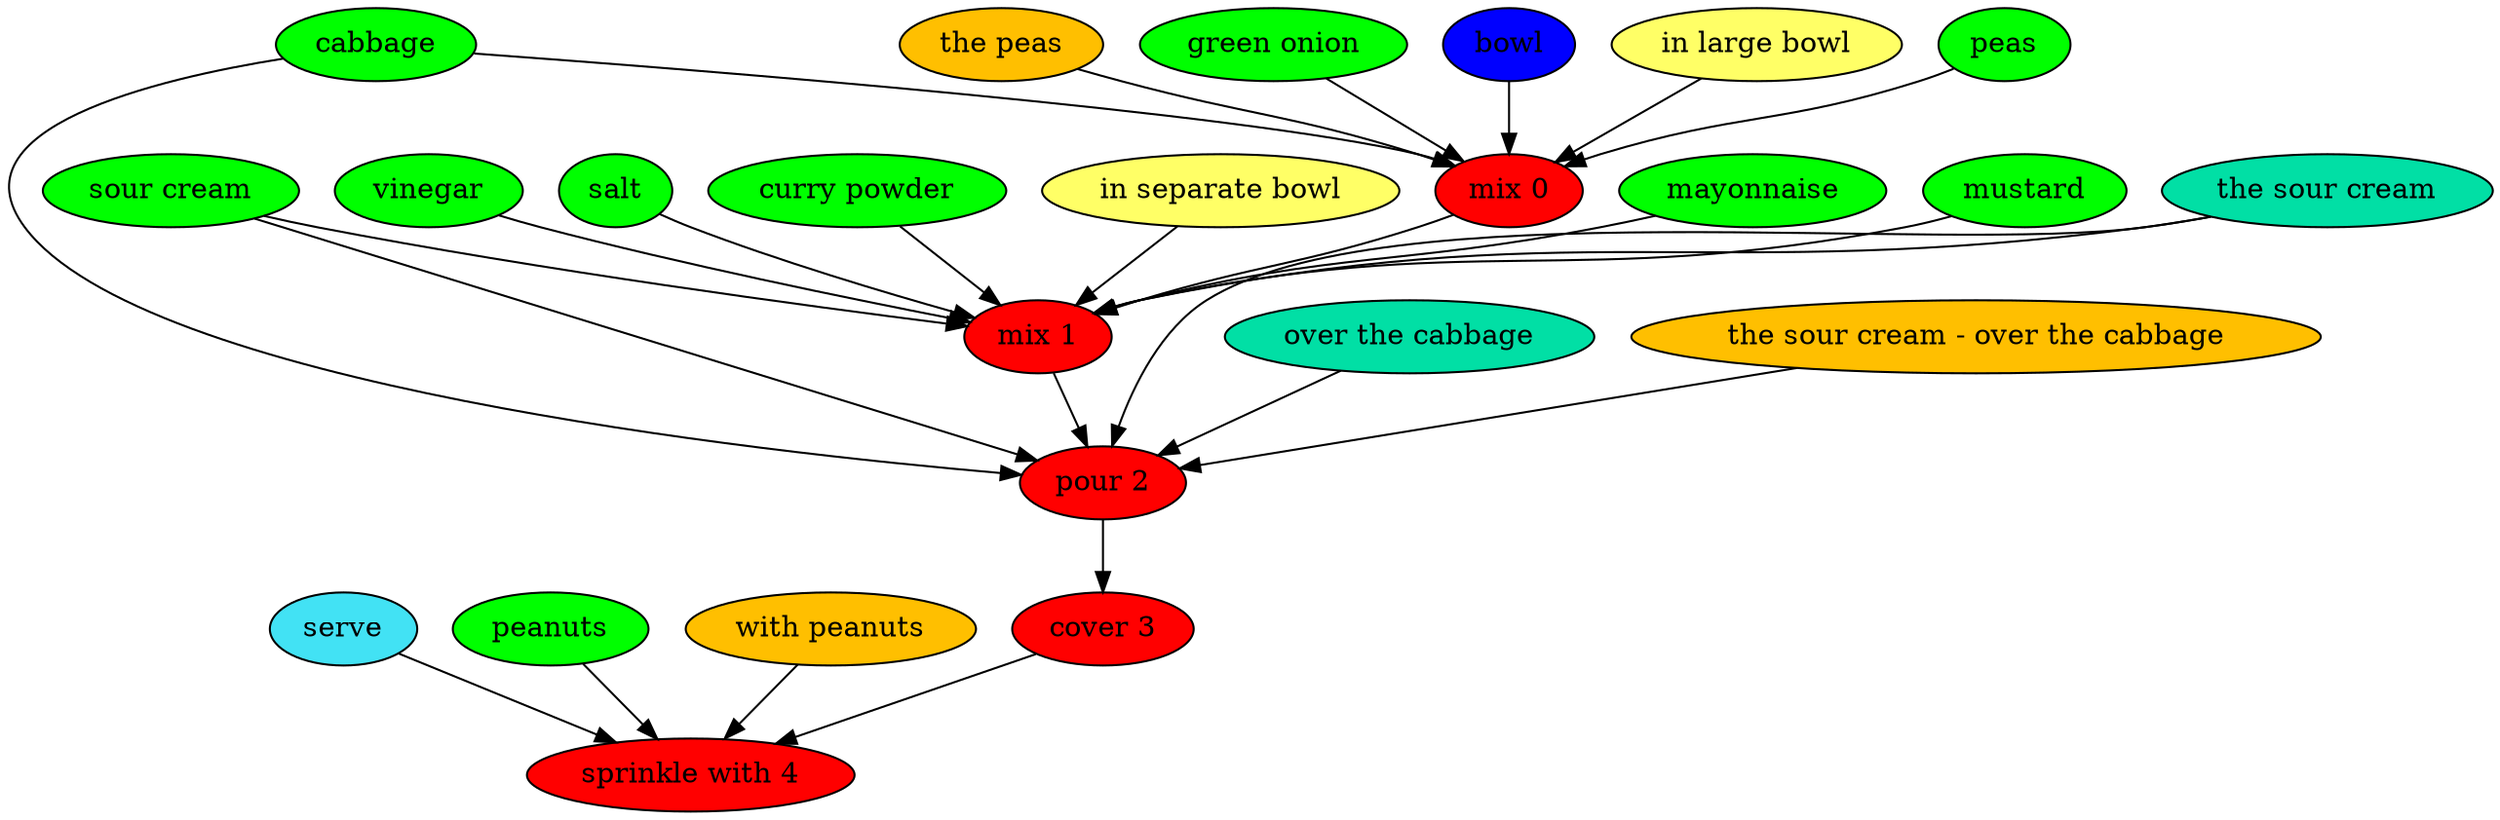digraph G {
"mix 0" [style=filled, fillcolor=red];
peas [style=filled, fillcolor=green];
peas -> "mix 0";
"the peas" [style=filled, fillcolor="#01DFA5"];
"the peas" -> "mix 0";
cabbage [style=filled, fillcolor=green];
cabbage -> "mix 0";
"green onion" [style=filled, fillcolor=green];
"green onion" -> "mix 0";
bowl [style=filled, fillcolor="#0000ff"];
bowl -> "mix 0";
"in large bowl" [style=filled, fillcolor="#ffff66"];
"in large bowl" -> "mix 0";
"the peas" [style=filled, fillcolor="#FFBF00"];
"mix 1" [style=filled, fillcolor=red];
"sour cream" [style=filled, fillcolor=green];
"sour cream" -> "mix 1";
"the sour cream" [style=filled, fillcolor="#01DFA5"];
"the sour cream" -> "mix 1";
mayonnaise [style=filled, fillcolor=green];
mayonnaise -> "mix 1";
mustard [style=filled, fillcolor=green];
mustard -> "mix 1";
vinegar [style=filled, fillcolor=green];
vinegar -> "mix 1";
salt [style=filled, fillcolor=green];
salt -> "mix 1";
"curry powder" [style=filled, fillcolor=green];
"curry powder" -> "mix 1";
bowl [style=filled, fillcolor="#0000ff"];
"in separate bowl" [style=filled, fillcolor="#ffff66"];
"in separate bowl" -> "mix 1";
"the sour cream" [style=filled, fillcolor="#FFBF00"];
"pour 2" [style=filled, fillcolor=red];
"sour cream" [style=filled, fillcolor=green];
"sour cream" -> "pour 2";
"the sour cream" [style=filled, fillcolor="#01DFA5"];
"the sour cream" -> "pour 2";
cabbage [style=filled, fillcolor=green];
cabbage -> "pour 2";
"over the cabbage" [style=filled, fillcolor="#01DFA5"];
"over the cabbage" -> "pour 2";
"the sour cream - over the cabbage" [style=filled, fillcolor="#FFBF00"];
"the sour cream - over the cabbage" -> "pour 2";
"cover 3" [style=filled, fillcolor=red];
"sprinkle with 4" [style=filled, fillcolor=red];
serve [style=filled, fillcolor="#42e2f4"];
serve -> "sprinkle with 4";
peanuts [style=filled, fillcolor=green];
peanuts -> "sprinkle with 4";
"with peanuts" [style=filled, fillcolor="#01DFA5"];
"with peanuts" -> "sprinkle with 4";
"with peanuts" [style=filled, fillcolor="#FFBF00"];
"mix 0" -> "mix 1";
"mix 1" -> "pour 2";
"pour 2" -> "cover 3";
"cover 3" -> "sprinkle with 4";
}
